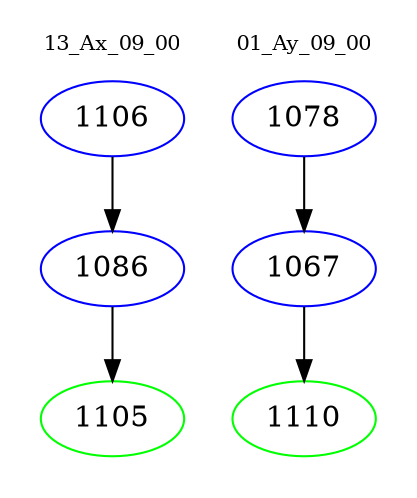 digraph{
subgraph cluster_0 {
color = white
label = "13_Ax_09_00";
fontsize=10;
T0_1106 [label="1106", color="blue"]
T0_1106 -> T0_1086 [color="black"]
T0_1086 [label="1086", color="blue"]
T0_1086 -> T0_1105 [color="black"]
T0_1105 [label="1105", color="green"]
}
subgraph cluster_1 {
color = white
label = "01_Ay_09_00";
fontsize=10;
T1_1078 [label="1078", color="blue"]
T1_1078 -> T1_1067 [color="black"]
T1_1067 [label="1067", color="blue"]
T1_1067 -> T1_1110 [color="black"]
T1_1110 [label="1110", color="green"]
}
}
